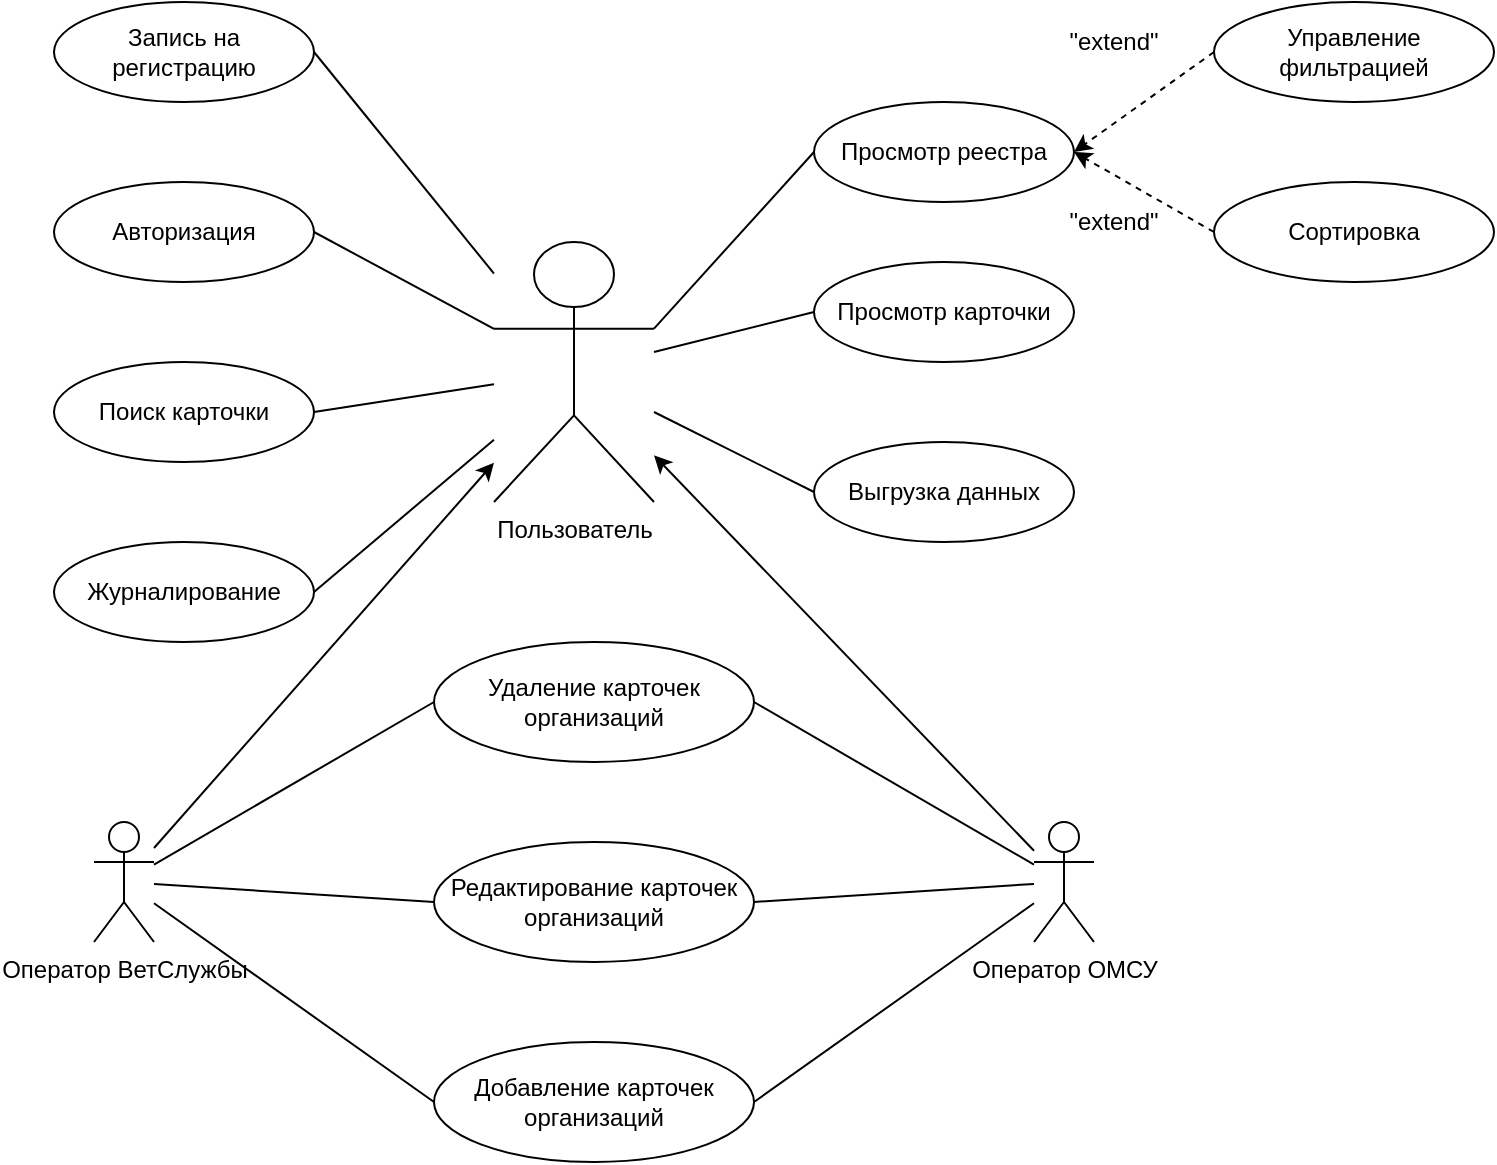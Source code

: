 <mxfile version="13.0.3" type="device"><diagram id="k9VYpAa0TSMjne4l897S" name="Page-1"><mxGraphModel dx="1024" dy="1801" grid="1" gridSize="10" guides="1" tooltips="1" connect="1" arrows="1" fold="1" page="1" pageScale="1" pageWidth="827" pageHeight="1169" math="0" shadow="0"><root><mxCell id="0"/><mxCell id="1" parent="0"/><mxCell id="kMFXRkStogdVDCeMoW_4-1" value="&lt;div style=&quot;text-align: left&quot;&gt;Пользователь&lt;/div&gt;" style="shape=umlActor;verticalLabelPosition=bottom;labelBackgroundColor=#ffffff;verticalAlign=top;html=1;outlineConnect=0;" parent="1" vertex="1"><mxGeometry x="350" y="-320" width="80" height="130" as="geometry"/></mxCell><mxCell id="kMFXRkStogdVDCeMoW_4-4" value="Оператор ВетСлужбы" style="shape=umlActor;verticalLabelPosition=bottom;labelBackgroundColor=#ffffff;verticalAlign=top;html=1;outlineConnect=0;" parent="1" vertex="1"><mxGeometry x="150" y="-30" width="30" height="60" as="geometry"/></mxCell><mxCell id="kMFXRkStogdVDCeMoW_4-5" value="Оператор ОМСУ" style="shape=umlActor;verticalLabelPosition=bottom;labelBackgroundColor=#ffffff;verticalAlign=top;html=1;outlineConnect=0;" parent="1" vertex="1"><mxGeometry x="620" y="-30" width="30" height="60" as="geometry"/></mxCell><mxCell id="kMFXRkStogdVDCeMoW_4-6" value="" style="endArrow=classic;html=1;" parent="1" source="kMFXRkStogdVDCeMoW_4-4" target="kMFXRkStogdVDCeMoW_4-1" edge="1"><mxGeometry width="50" height="50" relative="1" as="geometry"><mxPoint x="180" y="50" as="sourcePoint"/><mxPoint x="190" y="340" as="targetPoint"/></mxGeometry></mxCell><mxCell id="kMFXRkStogdVDCeMoW_4-7" value="" style="endArrow=classic;html=1;" parent="1" source="kMFXRkStogdVDCeMoW_4-5" target="kMFXRkStogdVDCeMoW_4-1" edge="1"><mxGeometry width="50" height="50" relative="1" as="geometry"><mxPoint x="620" y="50" as="sourcePoint"/><mxPoint x="200" y="340" as="targetPoint"/><Array as="points"/></mxGeometry></mxCell><mxCell id="kMFXRkStogdVDCeMoW_4-8" value="Авторизация" style="ellipse;whiteSpace=wrap;html=1;" parent="1" vertex="1"><mxGeometry x="130" y="-350" width="130" height="50" as="geometry"/></mxCell><mxCell id="kMFXRkStogdVDCeMoW_4-9" value="Просмотр реестра" style="ellipse;whiteSpace=wrap;html=1;" parent="1" vertex="1"><mxGeometry x="510" y="-390" width="130" height="50" as="geometry"/></mxCell><mxCell id="kMFXRkStogdVDCeMoW_4-10" value="Выгрузка данных" style="ellipse;whiteSpace=wrap;html=1;" parent="1" vertex="1"><mxGeometry x="510" y="-220" width="130" height="50" as="geometry"/></mxCell><mxCell id="kMFXRkStogdVDCeMoW_4-12" value="Управление фильтрацией" style="ellipse;whiteSpace=wrap;html=1;" parent="1" vertex="1"><mxGeometry x="710" y="-440" width="140" height="50" as="geometry"/></mxCell><mxCell id="kMFXRkStogdVDCeMoW_4-14" value="Просмотр карточки" style="ellipse;whiteSpace=wrap;html=1;" parent="1" vertex="1"><mxGeometry x="510" y="-310" width="130" height="50" as="geometry"/></mxCell><mxCell id="kMFXRkStogdVDCeMoW_4-15" value="Редактирование карточек организаций" style="ellipse;whiteSpace=wrap;html=1;" parent="1" vertex="1"><mxGeometry x="320" y="-20" width="160" height="60" as="geometry"/></mxCell><mxCell id="kMFXRkStogdVDCeMoW_4-18" value="" style="dashed=1;html=1;entryX=1;entryY=0.5;entryDx=0;entryDy=0;exitX=0;exitY=0.5;exitDx=0;exitDy=0;" parent="1" source="kMFXRkStogdVDCeMoW_4-12" target="kMFXRkStogdVDCeMoW_4-9" edge="1"><mxGeometry width="50" height="50" relative="1" as="geometry"><mxPoint x="-40" y="-230" as="sourcePoint"/><mxPoint x="400" y="-300" as="targetPoint"/></mxGeometry></mxCell><mxCell id="kMFXRkStogdVDCeMoW_4-19" value="" style="endArrow=none;html=1;entryX=0;entryY=0.5;entryDx=0;entryDy=0;" parent="1" source="kMFXRkStogdVDCeMoW_4-1" target="kMFXRkStogdVDCeMoW_4-10" edge="1"><mxGeometry width="50" height="50" relative="1" as="geometry"><mxPoint x="280" y="410" as="sourcePoint"/><mxPoint x="330" y="360" as="targetPoint"/></mxGeometry></mxCell><mxCell id="kMFXRkStogdVDCeMoW_4-20" value="" style="endArrow=none;html=1;entryX=1;entryY=0.5;entryDx=0;entryDy=0;" parent="1" source="kMFXRkStogdVDCeMoW_4-1" target="kMFXRkStogdVDCeMoW_4-8" edge="1"><mxGeometry width="50" height="50" relative="1" as="geometry"><mxPoint x="170" y="520" as="sourcePoint"/><mxPoint x="220" y="470" as="targetPoint"/></mxGeometry></mxCell><mxCell id="kMFXRkStogdVDCeMoW_4-21" value="" style="endArrow=none;html=1;entryX=0;entryY=0.5;entryDx=0;entryDy=0;exitX=1;exitY=0.333;exitDx=0;exitDy=0;exitPerimeter=0;" parent="1" target="kMFXRkStogdVDCeMoW_4-9" edge="1" source="kMFXRkStogdVDCeMoW_4-1"><mxGeometry width="50" height="50" relative="1" as="geometry"><mxPoint x="200" y="290" as="sourcePoint"/><mxPoint x="340" y="260" as="targetPoint"/></mxGeometry></mxCell><mxCell id="kMFXRkStogdVDCeMoW_4-24" value="" style="dashed=1;html=1;entryX=1;entryY=0.5;entryDx=0;entryDy=0;exitX=0;exitY=0.5;exitDx=0;exitDy=0;" parent="1" source="qqa4jj8yngCXXWVQ5IxZ-12" target="kMFXRkStogdVDCeMoW_4-9" edge="1"><mxGeometry width="50" height="50" relative="1" as="geometry"><mxPoint x="720" y="-310" as="sourcePoint"/><mxPoint x="480" y="-380" as="targetPoint"/></mxGeometry></mxCell><mxCell id="kMFXRkStogdVDCeMoW_4-26" value="&quot;extend&quot;" style="text;html=1;strokeColor=none;fillColor=none;align=center;verticalAlign=middle;whiteSpace=wrap;rounded=0;" parent="1" vertex="1"><mxGeometry x="640" y="-340" width="40" height="20" as="geometry"/></mxCell><mxCell id="kMFXRkStogdVDCeMoW_4-27" value="&quot;extend&quot;" style="text;html=1;strokeColor=none;fillColor=none;align=center;verticalAlign=middle;whiteSpace=wrap;rounded=0;" parent="1" vertex="1"><mxGeometry x="640" y="-430" width="40" height="20" as="geometry"/></mxCell><mxCell id="kMFXRkStogdVDCeMoW_4-40" value="" style="endArrow=none;html=1;entryX=0;entryY=0.5;entryDx=0;entryDy=0;" parent="1" source="kMFXRkStogdVDCeMoW_4-1" target="kMFXRkStogdVDCeMoW_4-14" edge="1"><mxGeometry width="50" height="50" relative="1" as="geometry"><mxPoint x="450" y="470" as="sourcePoint"/><mxPoint x="500" y="420" as="targetPoint"/></mxGeometry></mxCell><mxCell id="0D6HHsHQ6-A357XJhUcO-1" value="Запись на регистрацию" style="ellipse;whiteSpace=wrap;html=1;" parent="1" vertex="1"><mxGeometry x="130" y="-440" width="130" height="50" as="geometry"/></mxCell><mxCell id="rqgbB5SyQgCYGsjA0LDt-4" value="Журналирование" style="ellipse;whiteSpace=wrap;html=1;" parent="1" vertex="1"><mxGeometry x="130" y="-170" width="130" height="50" as="geometry"/></mxCell><mxCell id="rqgbB5SyQgCYGsjA0LDt-5" value="" style="endArrow=none;html=1;exitX=1;exitY=0.5;exitDx=0;exitDy=0;" parent="1" source="rqgbB5SyQgCYGsjA0LDt-4" target="kMFXRkStogdVDCeMoW_4-1" edge="1"><mxGeometry width="50" height="50" relative="1" as="geometry"><mxPoint x="390" y="350" as="sourcePoint"/><mxPoint x="440" y="300" as="targetPoint"/></mxGeometry></mxCell><mxCell id="qqa4jj8yngCXXWVQ5IxZ-1" value="Удаление карточек организаций" style="ellipse;whiteSpace=wrap;html=1;" vertex="1" parent="1"><mxGeometry x="320" y="-120" width="160" height="60" as="geometry"/></mxCell><mxCell id="qqa4jj8yngCXXWVQ5IxZ-2" value="Добавление карточек организаций" style="ellipse;whiteSpace=wrap;html=1;" vertex="1" parent="1"><mxGeometry x="320" y="80" width="160" height="60" as="geometry"/></mxCell><mxCell id="qqa4jj8yngCXXWVQ5IxZ-3" value="Поиск карточки" style="ellipse;whiteSpace=wrap;html=1;" vertex="1" parent="1"><mxGeometry x="130" y="-260" width="130" height="50" as="geometry"/></mxCell><mxCell id="qqa4jj8yngCXXWVQ5IxZ-5" value="" style="endArrow=none;html=1;exitX=1;exitY=0.5;exitDx=0;exitDy=0;" edge="1" parent="1" source="qqa4jj8yngCXXWVQ5IxZ-3" target="kMFXRkStogdVDCeMoW_4-1"><mxGeometry width="50" height="50" relative="1" as="geometry"><mxPoint x="250" y="430" as="sourcePoint"/><mxPoint x="300" y="380" as="targetPoint"/></mxGeometry></mxCell><mxCell id="qqa4jj8yngCXXWVQ5IxZ-12" value="Сортировка" style="ellipse;whiteSpace=wrap;html=1;" vertex="1" parent="1"><mxGeometry x="710" y="-350" width="140" height="50" as="geometry"/></mxCell><mxCell id="qqa4jj8yngCXXWVQ5IxZ-14" value="" style="endArrow=none;html=1;entryX=0;entryY=0.5;entryDx=0;entryDy=0;" edge="1" parent="1" source="kMFXRkStogdVDCeMoW_4-4" target="qqa4jj8yngCXXWVQ5IxZ-1"><mxGeometry width="50" height="50" relative="1" as="geometry"><mxPoint x="180" y="-60" as="sourcePoint"/><mxPoint x="230" y="-110" as="targetPoint"/></mxGeometry></mxCell><mxCell id="qqa4jj8yngCXXWVQ5IxZ-15" value="" style="endArrow=none;html=1;entryX=0;entryY=0.5;entryDx=0;entryDy=0;" edge="1" parent="1" source="kMFXRkStogdVDCeMoW_4-4" target="kMFXRkStogdVDCeMoW_4-15"><mxGeometry width="50" height="50" relative="1" as="geometry"><mxPoint x="180" y="-50" as="sourcePoint"/><mxPoint x="230" y="-100" as="targetPoint"/></mxGeometry></mxCell><mxCell id="qqa4jj8yngCXXWVQ5IxZ-16" value="" style="endArrow=none;html=1;entryX=0;entryY=0.5;entryDx=0;entryDy=0;" edge="1" parent="1" source="kMFXRkStogdVDCeMoW_4-4" target="qqa4jj8yngCXXWVQ5IxZ-2"><mxGeometry width="50" height="50" relative="1" as="geometry"><mxPoint x="80" y="-20" as="sourcePoint"/><mxPoint x="130" y="-70" as="targetPoint"/></mxGeometry></mxCell><mxCell id="qqa4jj8yngCXXWVQ5IxZ-17" value="" style="endArrow=none;html=1;entryX=1;entryY=0.5;entryDx=0;entryDy=0;" edge="1" parent="1" source="kMFXRkStogdVDCeMoW_4-5" target="qqa4jj8yngCXXWVQ5IxZ-1"><mxGeometry width="50" height="50" relative="1" as="geometry"><mxPoint x="390" y="150" as="sourcePoint"/><mxPoint x="440" y="100" as="targetPoint"/></mxGeometry></mxCell><mxCell id="qqa4jj8yngCXXWVQ5IxZ-18" value="" style="endArrow=none;html=1;exitX=1;exitY=0.5;exitDx=0;exitDy=0;" edge="1" parent="1" source="kMFXRkStogdVDCeMoW_4-15" target="kMFXRkStogdVDCeMoW_4-5"><mxGeometry width="50" height="50" relative="1" as="geometry"><mxPoint x="630" y="-70" as="sourcePoint"/><mxPoint x="680" y="-120" as="targetPoint"/></mxGeometry></mxCell><mxCell id="qqa4jj8yngCXXWVQ5IxZ-19" value="" style="endArrow=none;html=1;exitX=1;exitY=0.5;exitDx=0;exitDy=0;" edge="1" parent="1" source="qqa4jj8yngCXXWVQ5IxZ-2" target="kMFXRkStogdVDCeMoW_4-5"><mxGeometry width="50" height="50" relative="1" as="geometry"><mxPoint x="610" y="-50" as="sourcePoint"/><mxPoint x="660" y="-100" as="targetPoint"/></mxGeometry></mxCell><mxCell id="qqa4jj8yngCXXWVQ5IxZ-20" value="" style="endArrow=none;html=1;exitX=1;exitY=0.5;exitDx=0;exitDy=0;" edge="1" parent="1" source="0D6HHsHQ6-A357XJhUcO-1" target="kMFXRkStogdVDCeMoW_4-1"><mxGeometry width="50" height="50" relative="1" as="geometry"><mxPoint x="370" y="-410" as="sourcePoint"/><mxPoint x="420" y="-460" as="targetPoint"/></mxGeometry></mxCell></root></mxGraphModel></diagram></mxfile>